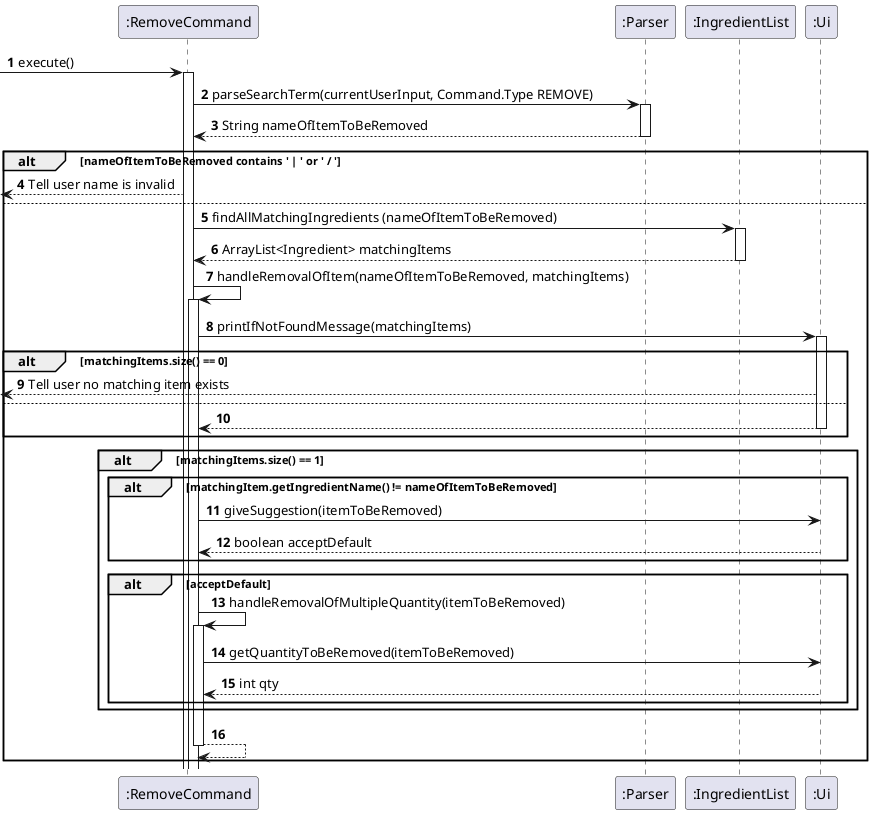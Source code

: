 @startuml
'https://plantuml.com/sequence-diagram

autonumber

-> ":RemoveCommand": execute()

activate ":RemoveCommand"

":RemoveCommand" -> ":Parser" : parseSearchTerm(currentUserInput, Command.Type REMOVE)
activate ":Parser"
":RemoveCommand" <-- ":Parser": String nameOfItemToBeRemoved
deactivate ":Parser"

alt nameOfItemToBeRemoved contains ' | ' or ' / '

    <-- ":RemoveCommand" : Tell user name is invalid

else

    ":RemoveCommand" -> ":IngredientList" : findAllMatchingIngredients (nameOfItemToBeRemoved)
    activate ":IngredientList"
    ":RemoveCommand" <-- ":IngredientList" : ArrayList<Ingredient> matchingItems
    deactivate ":IngredientList"

":RemoveCommand" -> ":RemoveCommand": handleRemovalOfItem(nameOfItemToBeRemoved, matchingItems)
activate ":RemoveCommand"

":RemoveCommand" -> ":Ui": printIfNotFoundMessage(matchingItems)
activate ":Ui"

alt matchingItems.size() == 0

<-- ":Ui": Tell user no matching item exists

else

":RemoveCommand" <-- ":Ui"
deactivate ":Ui"

end

alt matchingItems.size() == 1

alt matchingItem.getIngredientName() != nameOfItemToBeRemoved

":RemoveCommand" -> ":Ui": giveSuggestion(itemToBeRemoved)
":RemoveCommand" <-- ":Ui": boolean acceptDefault

end

alt acceptDefault

":RemoveCommand" -> ":RemoveCommand": handleRemovalOfMultipleQuantity(itemToBeRemoved)
activate ":RemoveCommand"

":RemoveCommand" -> ":Ui": getQuantityToBeRemoved(itemToBeRemoved)
":RemoveCommand" <-- ":Ui": int qty

end


end


":RemoveCommand" --> ":RemoveCommand"
deactivate ":RemoveCommand"
end

@enduml